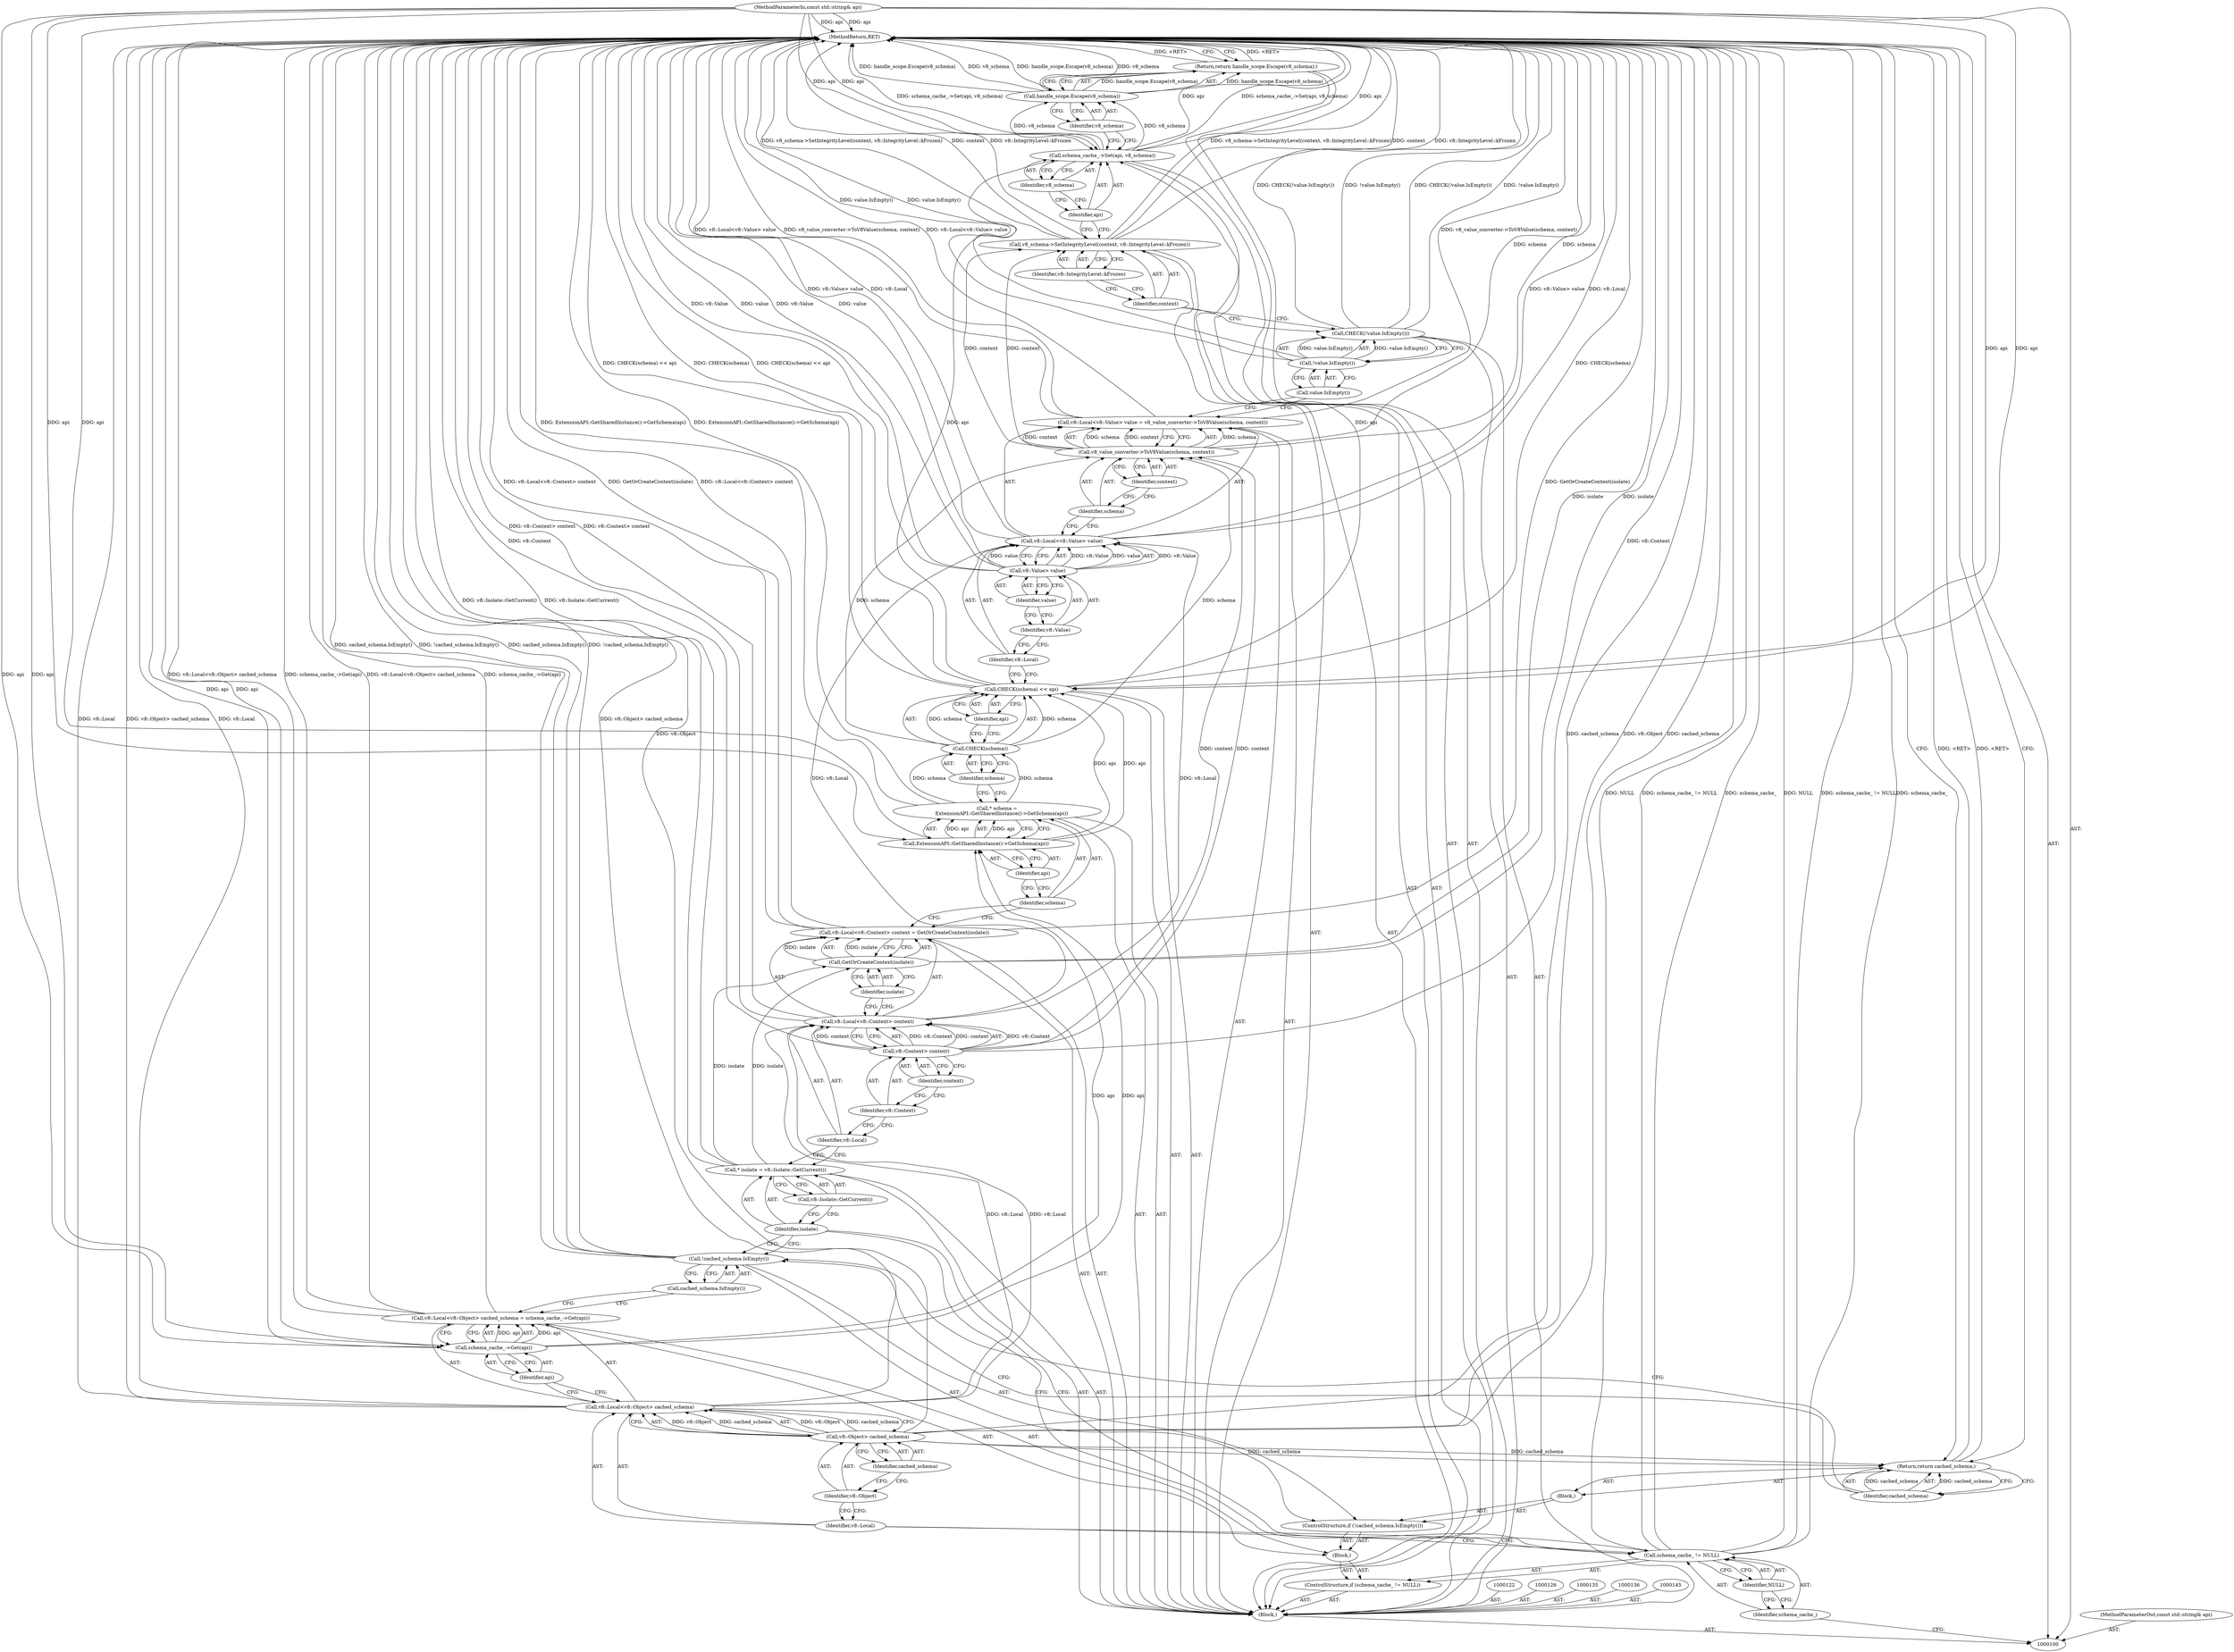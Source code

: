 digraph "1_Chrome_5fb2548448bd1b76a59d941b729d7a7f90d53bc8" {
"1000167" [label="(MethodReturn,RET)"];
"1000101" [label="(MethodParameterIn,const std::string& api)"];
"1000251" [label="(MethodParameterOut,const std::string& api)"];
"1000102" [label="(Block,)"];
"1000123" [label="(Call,* isolate = v8::Isolate::GetCurrent())"];
"1000124" [label="(Identifier,isolate)"];
"1000125" [label="(Call,v8::Isolate::GetCurrent())"];
"1000130" [label="(Call,v8::Context> context)"];
"1000131" [label="(Identifier,v8::Context)"];
"1000127" [label="(Call,v8::Local<v8::Context> context = GetOrCreateContext(isolate))"];
"1000128" [label="(Call,v8::Local<v8::Context> context)"];
"1000129" [label="(Identifier,v8::Local)"];
"1000132" [label="(Identifier,context)"];
"1000133" [label="(Call,GetOrCreateContext(isolate))"];
"1000134" [label="(Identifier,isolate)"];
"1000137" [label="(Call,* schema =\n      ExtensionAPI::GetSharedInstance()->GetSchema(api))"];
"1000138" [label="(Identifier,schema)"];
"1000140" [label="(Identifier,api)"];
"1000139" [label="(Call,ExtensionAPI::GetSharedInstance()->GetSchema(api))"];
"1000144" [label="(Identifier,api)"];
"1000141" [label="(Call,CHECK(schema) << api)"];
"1000142" [label="(Call,CHECK(schema))"];
"1000143" [label="(Identifier,schema)"];
"1000103" [label="(ControlStructure,if (schema_cache_ != NULL))"];
"1000106" [label="(Identifier,NULL)"];
"1000107" [label="(Block,)"];
"1000104" [label="(Call,schema_cache_ != NULL)"];
"1000105" [label="(Identifier,schema_cache_)"];
"1000149" [label="(Call,v8::Value> value)"];
"1000150" [label="(Identifier,v8::Value)"];
"1000146" [label="(Call,v8::Local<v8::Value> value = v8_value_converter->ToV8Value(schema, context))"];
"1000147" [label="(Call,v8::Local<v8::Value> value)"];
"1000148" [label="(Identifier,v8::Local)"];
"1000151" [label="(Identifier,value)"];
"1000152" [label="(Call,v8_value_converter->ToV8Value(schema, context))"];
"1000153" [label="(Identifier,schema)"];
"1000154" [label="(Identifier,context)"];
"1000157" [label="(Call,value.IsEmpty())"];
"1000155" [label="(Call,CHECK(!value.IsEmpty()))"];
"1000156" [label="(Call,!value.IsEmpty())"];
"1000158" [label="(Call,v8_schema->SetIntegrityLevel(context, v8::IntegrityLevel::kFrozen))"];
"1000159" [label="(Identifier,context)"];
"1000160" [label="(Identifier,v8::IntegrityLevel::kFrozen)"];
"1000162" [label="(Identifier,api)"];
"1000163" [label="(Identifier,v8_schema)"];
"1000161" [label="(Call,schema_cache_->Set(api, v8_schema))"];
"1000165" [label="(Call,handle_scope.Escape(v8_schema))"];
"1000164" [label="(Return,return handle_scope.Escape(v8_schema);)"];
"1000166" [label="(Identifier,v8_schema)"];
"1000111" [label="(Call,v8::Object> cached_schema)"];
"1000112" [label="(Identifier,v8::Object)"];
"1000113" [label="(Identifier,cached_schema)"];
"1000108" [label="(Call,v8::Local<v8::Object> cached_schema = schema_cache_->Get(api))"];
"1000109" [label="(Call,v8::Local<v8::Object> cached_schema)"];
"1000110" [label="(Identifier,v8::Local)"];
"1000114" [label="(Call,schema_cache_->Get(api))"];
"1000115" [label="(Identifier,api)"];
"1000119" [label="(Block,)"];
"1000116" [label="(ControlStructure,if (!cached_schema.IsEmpty()))"];
"1000117" [label="(Call,!cached_schema.IsEmpty())"];
"1000118" [label="(Call,cached_schema.IsEmpty())"];
"1000121" [label="(Identifier,cached_schema)"];
"1000120" [label="(Return,return cached_schema;)"];
"1000167" -> "1000100"  [label="AST: "];
"1000167" -> "1000120"  [label="CFG: "];
"1000167" -> "1000164"  [label="CFG: "];
"1000120" -> "1000167"  [label="DDG: <RET>"];
"1000164" -> "1000167"  [label="DDG: <RET>"];
"1000128" -> "1000167"  [label="DDG: v8::Context> context"];
"1000141" -> "1000167"  [label="DDG: CHECK(schema)"];
"1000141" -> "1000167"  [label="DDG: CHECK(schema) << api"];
"1000123" -> "1000167"  [label="DDG: v8::Isolate::GetCurrent()"];
"1000149" -> "1000167"  [label="DDG: value"];
"1000149" -> "1000167"  [label="DDG: v8::Value"];
"1000156" -> "1000167"  [label="DDG: value.IsEmpty()"];
"1000104" -> "1000167"  [label="DDG: schema_cache_ != NULL"];
"1000104" -> "1000167"  [label="DDG: schema_cache_"];
"1000104" -> "1000167"  [label="DDG: NULL"];
"1000114" -> "1000167"  [label="DDG: api"];
"1000117" -> "1000167"  [label="DDG: cached_schema.IsEmpty()"];
"1000117" -> "1000167"  [label="DDG: !cached_schema.IsEmpty()"];
"1000158" -> "1000167"  [label="DDG: context"];
"1000158" -> "1000167"  [label="DDG: v8::IntegrityLevel::kFrozen"];
"1000158" -> "1000167"  [label="DDG: v8_schema->SetIntegrityLevel(context, v8::IntegrityLevel::kFrozen)"];
"1000108" -> "1000167"  [label="DDG: schema_cache_->Get(api)"];
"1000108" -> "1000167"  [label="DDG: v8::Local<v8::Object> cached_schema"];
"1000137" -> "1000167"  [label="DDG: ExtensionAPI::GetSharedInstance()->GetSchema(api)"];
"1000165" -> "1000167"  [label="DDG: v8_schema"];
"1000165" -> "1000167"  [label="DDG: handle_scope.Escape(v8_schema)"];
"1000146" -> "1000167"  [label="DDG: v8_value_converter->ToV8Value(schema, context)"];
"1000146" -> "1000167"  [label="DDG: v8::Local<v8::Value> value"];
"1000155" -> "1000167"  [label="DDG: CHECK(!value.IsEmpty())"];
"1000155" -> "1000167"  [label="DDG: !value.IsEmpty()"];
"1000133" -> "1000167"  [label="DDG: isolate"];
"1000147" -> "1000167"  [label="DDG: v8::Value> value"];
"1000147" -> "1000167"  [label="DDG: v8::Local"];
"1000152" -> "1000167"  [label="DDG: schema"];
"1000127" -> "1000167"  [label="DDG: GetOrCreateContext(isolate)"];
"1000127" -> "1000167"  [label="DDG: v8::Local<v8::Context> context"];
"1000111" -> "1000167"  [label="DDG: v8::Object"];
"1000111" -> "1000167"  [label="DDG: cached_schema"];
"1000101" -> "1000167"  [label="DDG: api"];
"1000109" -> "1000167"  [label="DDG: v8::Local"];
"1000109" -> "1000167"  [label="DDG: v8::Object> cached_schema"];
"1000161" -> "1000167"  [label="DDG: api"];
"1000161" -> "1000167"  [label="DDG: schema_cache_->Set(api, v8_schema)"];
"1000130" -> "1000167"  [label="DDG: v8::Context"];
"1000101" -> "1000100"  [label="AST: "];
"1000101" -> "1000167"  [label="DDG: api"];
"1000101" -> "1000114"  [label="DDG: api"];
"1000101" -> "1000139"  [label="DDG: api"];
"1000101" -> "1000141"  [label="DDG: api"];
"1000101" -> "1000161"  [label="DDG: api"];
"1000251" -> "1000100"  [label="AST: "];
"1000102" -> "1000100"  [label="AST: "];
"1000103" -> "1000102"  [label="AST: "];
"1000122" -> "1000102"  [label="AST: "];
"1000123" -> "1000102"  [label="AST: "];
"1000126" -> "1000102"  [label="AST: "];
"1000127" -> "1000102"  [label="AST: "];
"1000135" -> "1000102"  [label="AST: "];
"1000136" -> "1000102"  [label="AST: "];
"1000137" -> "1000102"  [label="AST: "];
"1000141" -> "1000102"  [label="AST: "];
"1000145" -> "1000102"  [label="AST: "];
"1000146" -> "1000102"  [label="AST: "];
"1000155" -> "1000102"  [label="AST: "];
"1000158" -> "1000102"  [label="AST: "];
"1000161" -> "1000102"  [label="AST: "];
"1000164" -> "1000102"  [label="AST: "];
"1000123" -> "1000102"  [label="AST: "];
"1000123" -> "1000125"  [label="CFG: "];
"1000124" -> "1000123"  [label="AST: "];
"1000125" -> "1000123"  [label="AST: "];
"1000129" -> "1000123"  [label="CFG: "];
"1000123" -> "1000167"  [label="DDG: v8::Isolate::GetCurrent()"];
"1000123" -> "1000133"  [label="DDG: isolate"];
"1000124" -> "1000123"  [label="AST: "];
"1000124" -> "1000117"  [label="CFG: "];
"1000124" -> "1000104"  [label="CFG: "];
"1000125" -> "1000124"  [label="CFG: "];
"1000125" -> "1000123"  [label="AST: "];
"1000125" -> "1000124"  [label="CFG: "];
"1000123" -> "1000125"  [label="CFG: "];
"1000130" -> "1000128"  [label="AST: "];
"1000130" -> "1000132"  [label="CFG: "];
"1000131" -> "1000130"  [label="AST: "];
"1000132" -> "1000130"  [label="AST: "];
"1000128" -> "1000130"  [label="CFG: "];
"1000130" -> "1000167"  [label="DDG: v8::Context"];
"1000130" -> "1000128"  [label="DDG: v8::Context"];
"1000130" -> "1000128"  [label="DDG: context"];
"1000130" -> "1000152"  [label="DDG: context"];
"1000131" -> "1000130"  [label="AST: "];
"1000131" -> "1000129"  [label="CFG: "];
"1000132" -> "1000131"  [label="CFG: "];
"1000127" -> "1000102"  [label="AST: "];
"1000127" -> "1000133"  [label="CFG: "];
"1000128" -> "1000127"  [label="AST: "];
"1000133" -> "1000127"  [label="AST: "];
"1000138" -> "1000127"  [label="CFG: "];
"1000127" -> "1000167"  [label="DDG: GetOrCreateContext(isolate)"];
"1000127" -> "1000167"  [label="DDG: v8::Local<v8::Context> context"];
"1000133" -> "1000127"  [label="DDG: isolate"];
"1000128" -> "1000127"  [label="AST: "];
"1000128" -> "1000130"  [label="CFG: "];
"1000129" -> "1000128"  [label="AST: "];
"1000130" -> "1000128"  [label="AST: "];
"1000134" -> "1000128"  [label="CFG: "];
"1000128" -> "1000167"  [label="DDG: v8::Context> context"];
"1000109" -> "1000128"  [label="DDG: v8::Local"];
"1000130" -> "1000128"  [label="DDG: v8::Context"];
"1000130" -> "1000128"  [label="DDG: context"];
"1000128" -> "1000147"  [label="DDG: v8::Local"];
"1000129" -> "1000128"  [label="AST: "];
"1000129" -> "1000123"  [label="CFG: "];
"1000131" -> "1000129"  [label="CFG: "];
"1000132" -> "1000130"  [label="AST: "];
"1000132" -> "1000131"  [label="CFG: "];
"1000130" -> "1000132"  [label="CFG: "];
"1000133" -> "1000127"  [label="AST: "];
"1000133" -> "1000134"  [label="CFG: "];
"1000134" -> "1000133"  [label="AST: "];
"1000127" -> "1000133"  [label="CFG: "];
"1000133" -> "1000167"  [label="DDG: isolate"];
"1000133" -> "1000127"  [label="DDG: isolate"];
"1000123" -> "1000133"  [label="DDG: isolate"];
"1000134" -> "1000133"  [label="AST: "];
"1000134" -> "1000128"  [label="CFG: "];
"1000133" -> "1000134"  [label="CFG: "];
"1000137" -> "1000102"  [label="AST: "];
"1000137" -> "1000139"  [label="CFG: "];
"1000138" -> "1000137"  [label="AST: "];
"1000139" -> "1000137"  [label="AST: "];
"1000143" -> "1000137"  [label="CFG: "];
"1000137" -> "1000167"  [label="DDG: ExtensionAPI::GetSharedInstance()->GetSchema(api)"];
"1000139" -> "1000137"  [label="DDG: api"];
"1000137" -> "1000142"  [label="DDG: schema"];
"1000138" -> "1000137"  [label="AST: "];
"1000138" -> "1000127"  [label="CFG: "];
"1000140" -> "1000138"  [label="CFG: "];
"1000140" -> "1000139"  [label="AST: "];
"1000140" -> "1000138"  [label="CFG: "];
"1000139" -> "1000140"  [label="CFG: "];
"1000139" -> "1000137"  [label="AST: "];
"1000139" -> "1000140"  [label="CFG: "];
"1000140" -> "1000139"  [label="AST: "];
"1000137" -> "1000139"  [label="CFG: "];
"1000139" -> "1000137"  [label="DDG: api"];
"1000114" -> "1000139"  [label="DDG: api"];
"1000101" -> "1000139"  [label="DDG: api"];
"1000139" -> "1000141"  [label="DDG: api"];
"1000144" -> "1000141"  [label="AST: "];
"1000144" -> "1000142"  [label="CFG: "];
"1000141" -> "1000144"  [label="CFG: "];
"1000141" -> "1000102"  [label="AST: "];
"1000141" -> "1000144"  [label="CFG: "];
"1000142" -> "1000141"  [label="AST: "];
"1000144" -> "1000141"  [label="AST: "];
"1000148" -> "1000141"  [label="CFG: "];
"1000141" -> "1000167"  [label="DDG: CHECK(schema)"];
"1000141" -> "1000167"  [label="DDG: CHECK(schema) << api"];
"1000142" -> "1000141"  [label="DDG: schema"];
"1000139" -> "1000141"  [label="DDG: api"];
"1000101" -> "1000141"  [label="DDG: api"];
"1000141" -> "1000161"  [label="DDG: api"];
"1000142" -> "1000141"  [label="AST: "];
"1000142" -> "1000143"  [label="CFG: "];
"1000143" -> "1000142"  [label="AST: "];
"1000144" -> "1000142"  [label="CFG: "];
"1000142" -> "1000141"  [label="DDG: schema"];
"1000137" -> "1000142"  [label="DDG: schema"];
"1000142" -> "1000152"  [label="DDG: schema"];
"1000143" -> "1000142"  [label="AST: "];
"1000143" -> "1000137"  [label="CFG: "];
"1000142" -> "1000143"  [label="CFG: "];
"1000103" -> "1000102"  [label="AST: "];
"1000104" -> "1000103"  [label="AST: "];
"1000107" -> "1000103"  [label="AST: "];
"1000106" -> "1000104"  [label="AST: "];
"1000106" -> "1000105"  [label="CFG: "];
"1000104" -> "1000106"  [label="CFG: "];
"1000107" -> "1000103"  [label="AST: "];
"1000108" -> "1000107"  [label="AST: "];
"1000116" -> "1000107"  [label="AST: "];
"1000104" -> "1000103"  [label="AST: "];
"1000104" -> "1000106"  [label="CFG: "];
"1000105" -> "1000104"  [label="AST: "];
"1000106" -> "1000104"  [label="AST: "];
"1000110" -> "1000104"  [label="CFG: "];
"1000124" -> "1000104"  [label="CFG: "];
"1000104" -> "1000167"  [label="DDG: schema_cache_ != NULL"];
"1000104" -> "1000167"  [label="DDG: schema_cache_"];
"1000104" -> "1000167"  [label="DDG: NULL"];
"1000105" -> "1000104"  [label="AST: "];
"1000105" -> "1000100"  [label="CFG: "];
"1000106" -> "1000105"  [label="CFG: "];
"1000149" -> "1000147"  [label="AST: "];
"1000149" -> "1000151"  [label="CFG: "];
"1000150" -> "1000149"  [label="AST: "];
"1000151" -> "1000149"  [label="AST: "];
"1000147" -> "1000149"  [label="CFG: "];
"1000149" -> "1000167"  [label="DDG: value"];
"1000149" -> "1000167"  [label="DDG: v8::Value"];
"1000149" -> "1000147"  [label="DDG: v8::Value"];
"1000149" -> "1000147"  [label="DDG: value"];
"1000150" -> "1000149"  [label="AST: "];
"1000150" -> "1000148"  [label="CFG: "];
"1000151" -> "1000150"  [label="CFG: "];
"1000146" -> "1000102"  [label="AST: "];
"1000146" -> "1000152"  [label="CFG: "];
"1000147" -> "1000146"  [label="AST: "];
"1000152" -> "1000146"  [label="AST: "];
"1000157" -> "1000146"  [label="CFG: "];
"1000146" -> "1000167"  [label="DDG: v8_value_converter->ToV8Value(schema, context)"];
"1000146" -> "1000167"  [label="DDG: v8::Local<v8::Value> value"];
"1000152" -> "1000146"  [label="DDG: schema"];
"1000152" -> "1000146"  [label="DDG: context"];
"1000147" -> "1000146"  [label="AST: "];
"1000147" -> "1000149"  [label="CFG: "];
"1000148" -> "1000147"  [label="AST: "];
"1000149" -> "1000147"  [label="AST: "];
"1000153" -> "1000147"  [label="CFG: "];
"1000147" -> "1000167"  [label="DDG: v8::Value> value"];
"1000147" -> "1000167"  [label="DDG: v8::Local"];
"1000128" -> "1000147"  [label="DDG: v8::Local"];
"1000149" -> "1000147"  [label="DDG: v8::Value"];
"1000149" -> "1000147"  [label="DDG: value"];
"1000148" -> "1000147"  [label="AST: "];
"1000148" -> "1000141"  [label="CFG: "];
"1000150" -> "1000148"  [label="CFG: "];
"1000151" -> "1000149"  [label="AST: "];
"1000151" -> "1000150"  [label="CFG: "];
"1000149" -> "1000151"  [label="CFG: "];
"1000152" -> "1000146"  [label="AST: "];
"1000152" -> "1000154"  [label="CFG: "];
"1000153" -> "1000152"  [label="AST: "];
"1000154" -> "1000152"  [label="AST: "];
"1000146" -> "1000152"  [label="CFG: "];
"1000152" -> "1000167"  [label="DDG: schema"];
"1000152" -> "1000146"  [label="DDG: schema"];
"1000152" -> "1000146"  [label="DDG: context"];
"1000142" -> "1000152"  [label="DDG: schema"];
"1000130" -> "1000152"  [label="DDG: context"];
"1000152" -> "1000158"  [label="DDG: context"];
"1000153" -> "1000152"  [label="AST: "];
"1000153" -> "1000147"  [label="CFG: "];
"1000154" -> "1000153"  [label="CFG: "];
"1000154" -> "1000152"  [label="AST: "];
"1000154" -> "1000153"  [label="CFG: "];
"1000152" -> "1000154"  [label="CFG: "];
"1000157" -> "1000156"  [label="AST: "];
"1000157" -> "1000146"  [label="CFG: "];
"1000156" -> "1000157"  [label="CFG: "];
"1000155" -> "1000102"  [label="AST: "];
"1000155" -> "1000156"  [label="CFG: "];
"1000156" -> "1000155"  [label="AST: "];
"1000159" -> "1000155"  [label="CFG: "];
"1000155" -> "1000167"  [label="DDG: CHECK(!value.IsEmpty())"];
"1000155" -> "1000167"  [label="DDG: !value.IsEmpty()"];
"1000156" -> "1000155"  [label="DDG: value.IsEmpty()"];
"1000156" -> "1000155"  [label="AST: "];
"1000156" -> "1000157"  [label="CFG: "];
"1000157" -> "1000156"  [label="AST: "];
"1000155" -> "1000156"  [label="CFG: "];
"1000156" -> "1000167"  [label="DDG: value.IsEmpty()"];
"1000156" -> "1000155"  [label="DDG: value.IsEmpty()"];
"1000158" -> "1000102"  [label="AST: "];
"1000158" -> "1000160"  [label="CFG: "];
"1000159" -> "1000158"  [label="AST: "];
"1000160" -> "1000158"  [label="AST: "];
"1000162" -> "1000158"  [label="CFG: "];
"1000158" -> "1000167"  [label="DDG: context"];
"1000158" -> "1000167"  [label="DDG: v8::IntegrityLevel::kFrozen"];
"1000158" -> "1000167"  [label="DDG: v8_schema->SetIntegrityLevel(context, v8::IntegrityLevel::kFrozen)"];
"1000152" -> "1000158"  [label="DDG: context"];
"1000159" -> "1000158"  [label="AST: "];
"1000159" -> "1000155"  [label="CFG: "];
"1000160" -> "1000159"  [label="CFG: "];
"1000160" -> "1000158"  [label="AST: "];
"1000160" -> "1000159"  [label="CFG: "];
"1000158" -> "1000160"  [label="CFG: "];
"1000162" -> "1000161"  [label="AST: "];
"1000162" -> "1000158"  [label="CFG: "];
"1000163" -> "1000162"  [label="CFG: "];
"1000163" -> "1000161"  [label="AST: "];
"1000163" -> "1000162"  [label="CFG: "];
"1000161" -> "1000163"  [label="CFG: "];
"1000161" -> "1000102"  [label="AST: "];
"1000161" -> "1000163"  [label="CFG: "];
"1000162" -> "1000161"  [label="AST: "];
"1000163" -> "1000161"  [label="AST: "];
"1000166" -> "1000161"  [label="CFG: "];
"1000161" -> "1000167"  [label="DDG: api"];
"1000161" -> "1000167"  [label="DDG: schema_cache_->Set(api, v8_schema)"];
"1000141" -> "1000161"  [label="DDG: api"];
"1000101" -> "1000161"  [label="DDG: api"];
"1000161" -> "1000165"  [label="DDG: v8_schema"];
"1000165" -> "1000164"  [label="AST: "];
"1000165" -> "1000166"  [label="CFG: "];
"1000166" -> "1000165"  [label="AST: "];
"1000164" -> "1000165"  [label="CFG: "];
"1000165" -> "1000167"  [label="DDG: v8_schema"];
"1000165" -> "1000167"  [label="DDG: handle_scope.Escape(v8_schema)"];
"1000165" -> "1000164"  [label="DDG: handle_scope.Escape(v8_schema)"];
"1000161" -> "1000165"  [label="DDG: v8_schema"];
"1000164" -> "1000102"  [label="AST: "];
"1000164" -> "1000165"  [label="CFG: "];
"1000165" -> "1000164"  [label="AST: "];
"1000167" -> "1000164"  [label="CFG: "];
"1000164" -> "1000167"  [label="DDG: <RET>"];
"1000165" -> "1000164"  [label="DDG: handle_scope.Escape(v8_schema)"];
"1000166" -> "1000165"  [label="AST: "];
"1000166" -> "1000161"  [label="CFG: "];
"1000165" -> "1000166"  [label="CFG: "];
"1000111" -> "1000109"  [label="AST: "];
"1000111" -> "1000113"  [label="CFG: "];
"1000112" -> "1000111"  [label="AST: "];
"1000113" -> "1000111"  [label="AST: "];
"1000109" -> "1000111"  [label="CFG: "];
"1000111" -> "1000167"  [label="DDG: v8::Object"];
"1000111" -> "1000167"  [label="DDG: cached_schema"];
"1000111" -> "1000109"  [label="DDG: v8::Object"];
"1000111" -> "1000109"  [label="DDG: cached_schema"];
"1000111" -> "1000120"  [label="DDG: cached_schema"];
"1000112" -> "1000111"  [label="AST: "];
"1000112" -> "1000110"  [label="CFG: "];
"1000113" -> "1000112"  [label="CFG: "];
"1000113" -> "1000111"  [label="AST: "];
"1000113" -> "1000112"  [label="CFG: "];
"1000111" -> "1000113"  [label="CFG: "];
"1000108" -> "1000107"  [label="AST: "];
"1000108" -> "1000114"  [label="CFG: "];
"1000109" -> "1000108"  [label="AST: "];
"1000114" -> "1000108"  [label="AST: "];
"1000118" -> "1000108"  [label="CFG: "];
"1000108" -> "1000167"  [label="DDG: schema_cache_->Get(api)"];
"1000108" -> "1000167"  [label="DDG: v8::Local<v8::Object> cached_schema"];
"1000114" -> "1000108"  [label="DDG: api"];
"1000109" -> "1000108"  [label="AST: "];
"1000109" -> "1000111"  [label="CFG: "];
"1000110" -> "1000109"  [label="AST: "];
"1000111" -> "1000109"  [label="AST: "];
"1000115" -> "1000109"  [label="CFG: "];
"1000109" -> "1000167"  [label="DDG: v8::Local"];
"1000109" -> "1000167"  [label="DDG: v8::Object> cached_schema"];
"1000111" -> "1000109"  [label="DDG: v8::Object"];
"1000111" -> "1000109"  [label="DDG: cached_schema"];
"1000109" -> "1000128"  [label="DDG: v8::Local"];
"1000110" -> "1000109"  [label="AST: "];
"1000110" -> "1000104"  [label="CFG: "];
"1000112" -> "1000110"  [label="CFG: "];
"1000114" -> "1000108"  [label="AST: "];
"1000114" -> "1000115"  [label="CFG: "];
"1000115" -> "1000114"  [label="AST: "];
"1000108" -> "1000114"  [label="CFG: "];
"1000114" -> "1000167"  [label="DDG: api"];
"1000114" -> "1000108"  [label="DDG: api"];
"1000101" -> "1000114"  [label="DDG: api"];
"1000114" -> "1000139"  [label="DDG: api"];
"1000115" -> "1000114"  [label="AST: "];
"1000115" -> "1000109"  [label="CFG: "];
"1000114" -> "1000115"  [label="CFG: "];
"1000119" -> "1000116"  [label="AST: "];
"1000120" -> "1000119"  [label="AST: "];
"1000116" -> "1000107"  [label="AST: "];
"1000117" -> "1000116"  [label="AST: "];
"1000119" -> "1000116"  [label="AST: "];
"1000117" -> "1000116"  [label="AST: "];
"1000117" -> "1000118"  [label="CFG: "];
"1000118" -> "1000117"  [label="AST: "];
"1000121" -> "1000117"  [label="CFG: "];
"1000124" -> "1000117"  [label="CFG: "];
"1000117" -> "1000167"  [label="DDG: cached_schema.IsEmpty()"];
"1000117" -> "1000167"  [label="DDG: !cached_schema.IsEmpty()"];
"1000118" -> "1000117"  [label="AST: "];
"1000118" -> "1000108"  [label="CFG: "];
"1000117" -> "1000118"  [label="CFG: "];
"1000121" -> "1000120"  [label="AST: "];
"1000121" -> "1000117"  [label="CFG: "];
"1000120" -> "1000121"  [label="CFG: "];
"1000121" -> "1000120"  [label="DDG: cached_schema"];
"1000120" -> "1000119"  [label="AST: "];
"1000120" -> "1000121"  [label="CFG: "];
"1000121" -> "1000120"  [label="AST: "];
"1000167" -> "1000120"  [label="CFG: "];
"1000120" -> "1000167"  [label="DDG: <RET>"];
"1000121" -> "1000120"  [label="DDG: cached_schema"];
"1000111" -> "1000120"  [label="DDG: cached_schema"];
}
